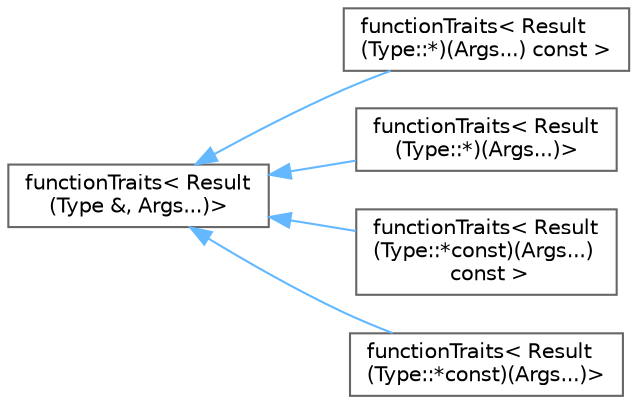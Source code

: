 digraph "类继承关系图"
{
 // LATEX_PDF_SIZE
  bgcolor="transparent";
  edge [fontname=Helvetica,fontsize=10,labelfontname=Helvetica,labelfontsize=10];
  node [fontname=Helvetica,fontsize=10,shape=box,height=0.2,width=0.4];
  rankdir="LR";
  Node0 [id="Node000000",label="functionTraits\< Result\l(Type &, Args...)\>",height=0.2,width=0.4,color="grey40", fillcolor="white", style="filled",URL="$struct_async_1_1function_traits.html",tooltip=" "];
  Node0 -> Node1 [id="edge272_Node000000_Node000001",dir="back",color="steelblue1",style="solid",tooltip=" "];
  Node1 [id="Node000001",label="functionTraits\< Result\l(Type::*)(Args...) const \>",height=0.2,width=0.4,color="grey40", fillcolor="white", style="filled",URL="$struct_async_1_1function_traits_3_01_result_07_type_1_1_5_08_07_args_8_8_8_08_01const_01_4.html",tooltip="const 成员函数的 functionTraits 特化。"];
  Node0 -> Node2 [id="edge273_Node000000_Node000002",dir="back",color="steelblue1",style="solid",tooltip=" "];
  Node2 [id="Node000002",label="functionTraits\< Result\l(Type::*)(Args...)\>",height=0.2,width=0.4,color="grey40", fillcolor="white", style="filled",URL="$struct_async_1_1function_traits_3_01_result_07_type_1_1_5_08_07_args_8_8_8_08_4.html",tooltip="成员函数的 functionTraits 特化。"];
  Node0 -> Node3 [id="edge274_Node000000_Node000003",dir="back",color="steelblue1",style="solid",tooltip=" "];
  Node3 [id="Node000003",label="functionTraits\< Result\l(Type::*const)(Args...)\l const \>",height=0.2,width=0.4,color="grey40", fillcolor="white", style="filled",URL="$struct_async_1_1function_traits_3_01_result_07_type_1_1_5const_08_07_args_8_8_8_08_01const_01_4.html",tooltip=" "];
  Node0 -> Node4 [id="edge275_Node000000_Node000004",dir="back",color="steelblue1",style="solid",tooltip=" "];
  Node4 [id="Node000004",label="functionTraits\< Result\l(Type::*const)(Args...)\>",height=0.2,width=0.4,color="grey40", fillcolor="white", style="filled",URL="$struct_async_1_1function_traits_3_01_result_07_type_1_1_5const_08_07_args_8_8_8_08_4.html",tooltip=" "];
}
